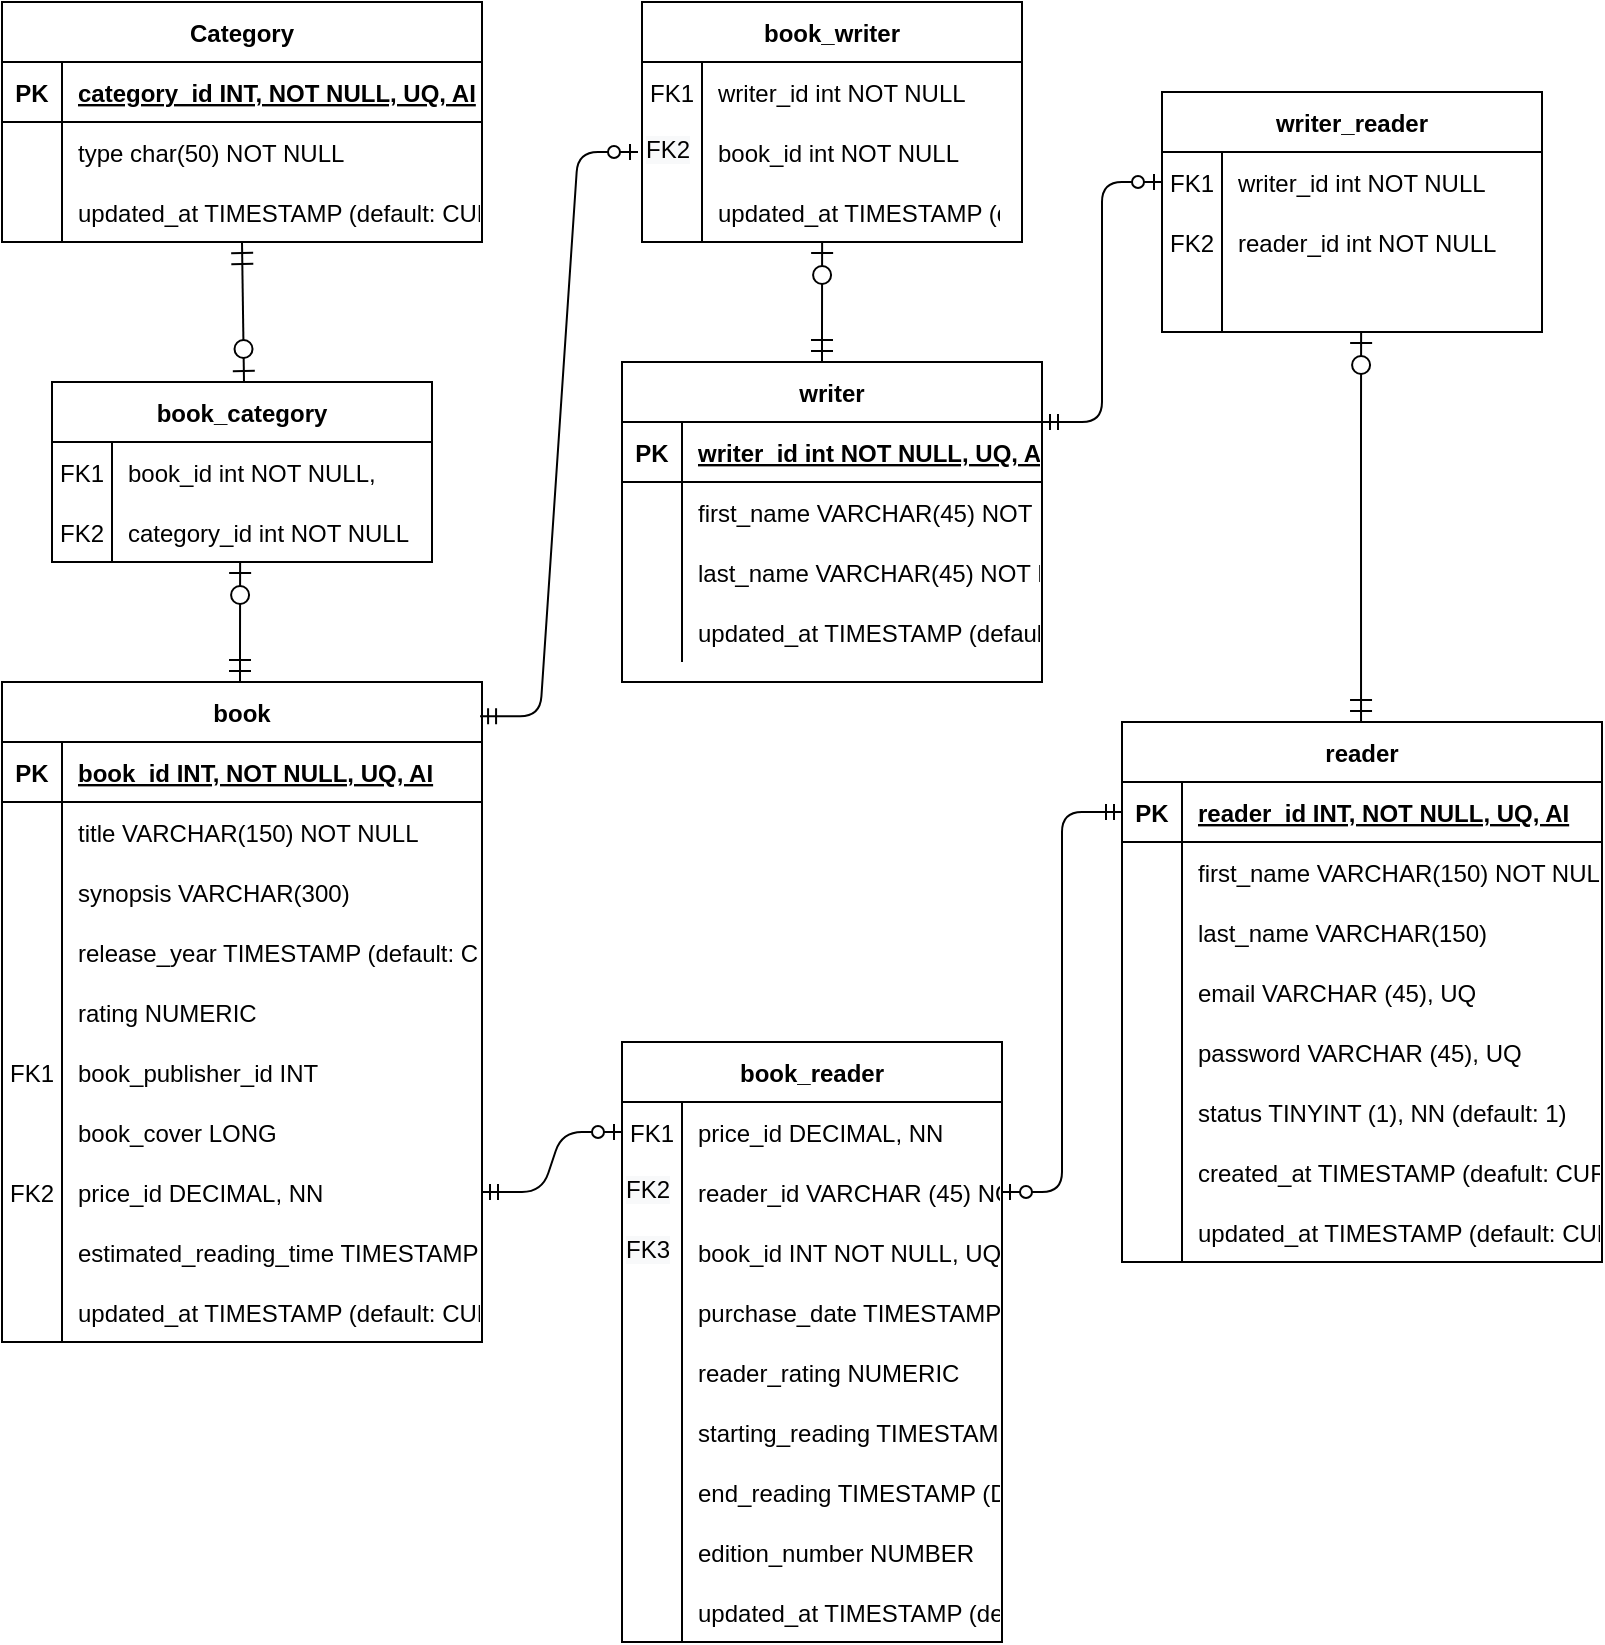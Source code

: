 <mxfile version="14.7.8" type="github">
  <diagram id="R2lEEEUBdFMjLlhIrx00" name="Page-1">
    <mxGraphModel dx="1422" dy="762" grid="1" gridSize="10" guides="1" tooltips="1" connect="1" arrows="1" fold="1" page="1" pageScale="1" pageWidth="850" pageHeight="1100" math="0" shadow="0" extFonts="Permanent Marker^https://fonts.googleapis.com/css?family=Permanent+Marker">
      <root>
        <mxCell id="0" />
        <mxCell id="1" parent="0" />
        <mxCell id="C-vyLk0tnHw3VtMMgP7b-13" value="writer" style="shape=table;startSize=30;container=1;collapsible=1;childLayout=tableLayout;fixedRows=1;rowLines=0;fontStyle=1;align=center;resizeLast=1;" parent="1" vertex="1">
          <mxGeometry x="350" y="220" width="210" height="160" as="geometry" />
        </mxCell>
        <mxCell id="C-vyLk0tnHw3VtMMgP7b-14" value="" style="shape=partialRectangle;collapsible=0;dropTarget=0;pointerEvents=0;fillColor=none;points=[[0,0.5],[1,0.5]];portConstraint=eastwest;top=0;left=0;right=0;bottom=1;" parent="C-vyLk0tnHw3VtMMgP7b-13" vertex="1">
          <mxGeometry y="30" width="210" height="30" as="geometry" />
        </mxCell>
        <mxCell id="C-vyLk0tnHw3VtMMgP7b-15" value="PK" style="shape=partialRectangle;overflow=hidden;connectable=0;fillColor=none;top=0;left=0;bottom=0;right=0;fontStyle=1;" parent="C-vyLk0tnHw3VtMMgP7b-14" vertex="1">
          <mxGeometry width="30" height="30" as="geometry" />
        </mxCell>
        <mxCell id="C-vyLk0tnHw3VtMMgP7b-16" value="writer_id int NOT NULL, UQ, AI" style="shape=partialRectangle;overflow=hidden;connectable=0;fillColor=none;top=0;left=0;bottom=0;right=0;align=left;spacingLeft=6;fontStyle=5;" parent="C-vyLk0tnHw3VtMMgP7b-14" vertex="1">
          <mxGeometry x="30" width="180" height="30" as="geometry" />
        </mxCell>
        <mxCell id="C-vyLk0tnHw3VtMMgP7b-17" value="" style="shape=partialRectangle;collapsible=0;dropTarget=0;pointerEvents=0;fillColor=none;points=[[0,0.5],[1,0.5]];portConstraint=eastwest;top=0;left=0;right=0;bottom=0;" parent="C-vyLk0tnHw3VtMMgP7b-13" vertex="1">
          <mxGeometry y="60" width="210" height="30" as="geometry" />
        </mxCell>
        <mxCell id="C-vyLk0tnHw3VtMMgP7b-18" value="" style="shape=partialRectangle;overflow=hidden;connectable=0;fillColor=none;top=0;left=0;bottom=0;right=0;" parent="C-vyLk0tnHw3VtMMgP7b-17" vertex="1">
          <mxGeometry width="30" height="30" as="geometry" />
        </mxCell>
        <mxCell id="C-vyLk0tnHw3VtMMgP7b-19" value="first_name VARCHAR(45) NOT NULL" style="shape=partialRectangle;overflow=hidden;connectable=0;fillColor=none;top=0;left=0;bottom=0;right=0;align=left;spacingLeft=6;" parent="C-vyLk0tnHw3VtMMgP7b-17" vertex="1">
          <mxGeometry x="30" width="180" height="30" as="geometry" />
        </mxCell>
        <mxCell id="C-vyLk0tnHw3VtMMgP7b-20" value="" style="shape=partialRectangle;collapsible=0;dropTarget=0;pointerEvents=0;fillColor=none;points=[[0,0.5],[1,0.5]];portConstraint=eastwest;top=0;left=0;right=0;bottom=0;" parent="C-vyLk0tnHw3VtMMgP7b-13" vertex="1">
          <mxGeometry y="90" width="210" height="30" as="geometry" />
        </mxCell>
        <mxCell id="C-vyLk0tnHw3VtMMgP7b-21" value="" style="shape=partialRectangle;overflow=hidden;connectable=0;fillColor=none;top=0;left=0;bottom=0;right=0;" parent="C-vyLk0tnHw3VtMMgP7b-20" vertex="1">
          <mxGeometry width="30" height="30" as="geometry" />
        </mxCell>
        <mxCell id="C-vyLk0tnHw3VtMMgP7b-22" value="last_name VARCHAR(45) NOT NULL" style="shape=partialRectangle;overflow=hidden;connectable=0;fillColor=none;top=0;left=0;bottom=0;right=0;align=left;spacingLeft=6;" parent="C-vyLk0tnHw3VtMMgP7b-20" vertex="1">
          <mxGeometry x="30" width="180" height="30" as="geometry" />
        </mxCell>
        <mxCell id="C0fRwAjCjaMEzh7malcR-90" value="" style="shape=partialRectangle;collapsible=0;dropTarget=0;pointerEvents=0;fillColor=none;points=[[0,0.5],[1,0.5]];portConstraint=eastwest;top=0;left=0;right=0;bottom=0;" vertex="1" parent="C-vyLk0tnHw3VtMMgP7b-13">
          <mxGeometry y="120" width="210" height="30" as="geometry" />
        </mxCell>
        <mxCell id="C0fRwAjCjaMEzh7malcR-91" value="" style="shape=partialRectangle;overflow=hidden;connectable=0;fillColor=none;top=0;left=0;bottom=0;right=0;" vertex="1" parent="C0fRwAjCjaMEzh7malcR-90">
          <mxGeometry width="30" height="30" as="geometry" />
        </mxCell>
        <mxCell id="C0fRwAjCjaMEzh7malcR-92" value="updated_at TIMESTAMP (default: CURRENT_TIMESTAMP ON UPDATE CURRENT_TIMESTAMP)" style="shape=partialRectangle;overflow=hidden;connectable=0;fillColor=none;top=0;left=0;bottom=0;right=0;align=left;spacingLeft=6;" vertex="1" parent="C0fRwAjCjaMEzh7malcR-90">
          <mxGeometry x="30" width="180" height="30" as="geometry" />
        </mxCell>
        <mxCell id="C-vyLk0tnHw3VtMMgP7b-23" value="Category" style="shape=table;startSize=30;container=1;collapsible=1;childLayout=tableLayout;fixedRows=1;rowLines=0;fontStyle=1;align=center;resizeLast=1;" parent="1" vertex="1">
          <mxGeometry x="40" y="40" width="240" height="120" as="geometry" />
        </mxCell>
        <mxCell id="C-vyLk0tnHw3VtMMgP7b-24" value="" style="shape=partialRectangle;collapsible=0;dropTarget=0;pointerEvents=0;fillColor=none;points=[[0,0.5],[1,0.5]];portConstraint=eastwest;top=0;left=0;right=0;bottom=1;" parent="C-vyLk0tnHw3VtMMgP7b-23" vertex="1">
          <mxGeometry y="30" width="240" height="30" as="geometry" />
        </mxCell>
        <mxCell id="C-vyLk0tnHw3VtMMgP7b-25" value="PK" style="shape=partialRectangle;overflow=hidden;connectable=0;fillColor=none;top=0;left=0;bottom=0;right=0;fontStyle=1;" parent="C-vyLk0tnHw3VtMMgP7b-24" vertex="1">
          <mxGeometry width="30" height="30" as="geometry" />
        </mxCell>
        <mxCell id="C-vyLk0tnHw3VtMMgP7b-26" value="category_id INT, NOT NULL, UQ, AI" style="shape=partialRectangle;overflow=hidden;connectable=0;fillColor=none;top=0;left=0;bottom=0;right=0;align=left;spacingLeft=6;fontStyle=5;" parent="C-vyLk0tnHw3VtMMgP7b-24" vertex="1">
          <mxGeometry x="30" width="210" height="30" as="geometry" />
        </mxCell>
        <mxCell id="C0fRwAjCjaMEzh7malcR-1" value="" style="shape=partialRectangle;collapsible=0;dropTarget=0;pointerEvents=0;fillColor=none;points=[[0,0.5],[1,0.5]];portConstraint=eastwest;top=0;left=0;right=0;bottom=0;" vertex="1" parent="C-vyLk0tnHw3VtMMgP7b-23">
          <mxGeometry y="60" width="240" height="30" as="geometry" />
        </mxCell>
        <mxCell id="C0fRwAjCjaMEzh7malcR-2" value="" style="shape=partialRectangle;overflow=hidden;connectable=0;fillColor=none;top=0;left=0;bottom=0;right=0;" vertex="1" parent="C0fRwAjCjaMEzh7malcR-1">
          <mxGeometry width="30" height="30" as="geometry" />
        </mxCell>
        <mxCell id="C0fRwAjCjaMEzh7malcR-3" value="type char(50) NOT NULL" style="shape=partialRectangle;overflow=hidden;connectable=0;fillColor=none;top=0;left=0;bottom=0;right=0;align=left;spacingLeft=6;" vertex="1" parent="C0fRwAjCjaMEzh7malcR-1">
          <mxGeometry x="30" width="210" height="30" as="geometry" />
        </mxCell>
        <mxCell id="C-vyLk0tnHw3VtMMgP7b-27" value="" style="shape=partialRectangle;collapsible=0;dropTarget=0;pointerEvents=0;fillColor=none;points=[[0,0.5],[1,0.5]];portConstraint=eastwest;top=0;left=0;right=0;bottom=0;" parent="C-vyLk0tnHw3VtMMgP7b-23" vertex="1">
          <mxGeometry y="90" width="240" height="30" as="geometry" />
        </mxCell>
        <mxCell id="C-vyLk0tnHw3VtMMgP7b-28" value="" style="shape=partialRectangle;overflow=hidden;connectable=0;fillColor=none;top=0;left=0;bottom=0;right=0;" parent="C-vyLk0tnHw3VtMMgP7b-27" vertex="1">
          <mxGeometry width="30" height="30" as="geometry" />
        </mxCell>
        <mxCell id="C-vyLk0tnHw3VtMMgP7b-29" value="updated_at TIMESTAMP (default: CURRENT_TIMESTAMP ON UPDATE CURRENT_TIMESTAMP)" style="shape=partialRectangle;overflow=hidden;connectable=0;fillColor=none;top=0;left=0;bottom=0;right=0;align=left;spacingLeft=6;" parent="C-vyLk0tnHw3VtMMgP7b-27" vertex="1">
          <mxGeometry x="30" width="210" height="30" as="geometry" />
        </mxCell>
        <mxCell id="C0fRwAjCjaMEzh7malcR-4" value="" style="endArrow=ERzeroToOne;startArrow=ERmandOne;endFill=1;startFill=0;exitX=0.516;exitY=1.167;exitDx=0;exitDy=0;exitPerimeter=0;endSize=9;startSize=9;strokeWidth=1;rounded=0;jumpStyle=none;jumpSize=6;targetPerimeterSpacing=1;" edge="1" parent="1">
          <mxGeometry width="100" height="100" relative="1" as="geometry">
            <mxPoint x="160" y="160" as="sourcePoint" />
            <mxPoint x="161" y="230" as="targetPoint" />
          </mxGeometry>
        </mxCell>
        <mxCell id="C0fRwAjCjaMEzh7malcR-5" value="book_category" style="shape=table;startSize=30;container=1;collapsible=1;childLayout=tableLayout;fixedRows=1;rowLines=0;fontStyle=1;align=center;resizeLast=1;" vertex="1" parent="1">
          <mxGeometry x="65" y="230" width="190" height="90" as="geometry" />
        </mxCell>
        <mxCell id="C0fRwAjCjaMEzh7malcR-9" value="" style="shape=partialRectangle;collapsible=0;dropTarget=0;pointerEvents=0;fillColor=none;points=[[0,0.5],[1,0.5]];portConstraint=eastwest;top=0;left=0;right=0;bottom=0;" vertex="1" parent="C0fRwAjCjaMEzh7malcR-5">
          <mxGeometry y="30" width="190" height="30" as="geometry" />
        </mxCell>
        <mxCell id="C0fRwAjCjaMEzh7malcR-10" value="FK1" style="shape=partialRectangle;overflow=hidden;connectable=0;fillColor=none;top=0;left=0;bottom=0;right=0;" vertex="1" parent="C0fRwAjCjaMEzh7malcR-9">
          <mxGeometry width="30" height="30" as="geometry" />
        </mxCell>
        <mxCell id="C0fRwAjCjaMEzh7malcR-11" value="book_id int NOT NULL," style="shape=partialRectangle;overflow=hidden;connectable=0;fillColor=none;top=0;left=0;bottom=0;right=0;align=left;spacingLeft=6;" vertex="1" parent="C0fRwAjCjaMEzh7malcR-9">
          <mxGeometry x="30" width="160" height="30" as="geometry" />
        </mxCell>
        <mxCell id="C0fRwAjCjaMEzh7malcR-12" value="" style="shape=partialRectangle;collapsible=0;dropTarget=0;pointerEvents=0;fillColor=none;points=[[0,0.5],[1,0.5]];portConstraint=eastwest;top=0;left=0;right=0;bottom=0;" vertex="1" parent="C0fRwAjCjaMEzh7malcR-5">
          <mxGeometry y="60" width="190" height="30" as="geometry" />
        </mxCell>
        <mxCell id="C0fRwAjCjaMEzh7malcR-13" value="&#xa;&#xa;&lt;span style=&quot;color: rgb(0, 0, 0); font-family: helvetica; font-size: 12px; font-style: normal; font-weight: 400; letter-spacing: normal; text-align: left; text-indent: 0px; text-transform: none; word-spacing: 0px; background-color: rgb(248, 249, 250); display: inline; float: none;&quot;&gt;category_id int NOT NULL&lt;/span&gt;&#xa;&#xa;" style="shape=partialRectangle;overflow=hidden;connectable=0;fillColor=none;top=0;left=0;bottom=0;right=0;" vertex="1" parent="C0fRwAjCjaMEzh7malcR-12">
          <mxGeometry width="30" height="30" as="geometry" />
        </mxCell>
        <mxCell id="C0fRwAjCjaMEzh7malcR-14" value="category_id int NOT NULL" style="shape=partialRectangle;overflow=hidden;connectable=0;fillColor=none;top=0;left=0;bottom=0;right=0;align=left;spacingLeft=6;" vertex="1" parent="C0fRwAjCjaMEzh7malcR-12">
          <mxGeometry x="30" width="160" height="30" as="geometry" />
        </mxCell>
        <mxCell id="C0fRwAjCjaMEzh7malcR-21" value="FK2" style="shape=partialRectangle;overflow=hidden;connectable=0;fillColor=none;top=0;left=0;bottom=0;right=0;" vertex="1" parent="1">
          <mxGeometry x="65" y="290" width="30" height="30" as="geometry" />
        </mxCell>
        <mxCell id="C0fRwAjCjaMEzh7malcR-22" value="" style="endArrow=ERzeroToOne;startArrow=ERmandOne;endFill=1;startFill=0;endSize=9;startSize=9;strokeWidth=1;rounded=0;jumpStyle=none;jumpSize=6;targetPerimeterSpacing=1;entryX=0.474;entryY=1.067;entryDx=0;entryDy=0;entryPerimeter=0;" edge="1" parent="1">
          <mxGeometry width="100" height="100" relative="1" as="geometry">
            <mxPoint x="159" y="380" as="sourcePoint" />
            <mxPoint x="159.06" y="320.01" as="targetPoint" />
            <Array as="points">
              <mxPoint x="159" y="368" />
            </Array>
          </mxGeometry>
        </mxCell>
        <mxCell id="C0fRwAjCjaMEzh7malcR-30" value="book" style="shape=table;startSize=30;container=1;collapsible=1;childLayout=tableLayout;fixedRows=1;rowLines=0;fontStyle=1;align=center;resizeLast=1;" vertex="1" parent="1">
          <mxGeometry x="40" y="380" width="240" height="330" as="geometry" />
        </mxCell>
        <mxCell id="C0fRwAjCjaMEzh7malcR-31" value="" style="shape=partialRectangle;collapsible=0;dropTarget=0;pointerEvents=0;fillColor=none;points=[[0,0.5],[1,0.5]];portConstraint=eastwest;top=0;left=0;right=0;bottom=1;" vertex="1" parent="C0fRwAjCjaMEzh7malcR-30">
          <mxGeometry y="30" width="240" height="30" as="geometry" />
        </mxCell>
        <mxCell id="C0fRwAjCjaMEzh7malcR-32" value="PK" style="shape=partialRectangle;overflow=hidden;connectable=0;fillColor=none;top=0;left=0;bottom=0;right=0;fontStyle=1;" vertex="1" parent="C0fRwAjCjaMEzh7malcR-31">
          <mxGeometry width="30" height="30" as="geometry" />
        </mxCell>
        <mxCell id="C0fRwAjCjaMEzh7malcR-33" value="book_id INT, NOT NULL, UQ, AI" style="shape=partialRectangle;overflow=hidden;connectable=0;fillColor=none;top=0;left=0;bottom=0;right=0;align=left;spacingLeft=6;fontStyle=5;" vertex="1" parent="C0fRwAjCjaMEzh7malcR-31">
          <mxGeometry x="30" width="210" height="30" as="geometry" />
        </mxCell>
        <mxCell id="C0fRwAjCjaMEzh7malcR-41" value="" style="shape=partialRectangle;collapsible=0;dropTarget=0;pointerEvents=0;fillColor=none;points=[[0,0.5],[1,0.5]];portConstraint=eastwest;top=0;left=0;right=0;bottom=0;" vertex="1" parent="C0fRwAjCjaMEzh7malcR-30">
          <mxGeometry y="60" width="240" height="30" as="geometry" />
        </mxCell>
        <mxCell id="C0fRwAjCjaMEzh7malcR-42" value="" style="shape=partialRectangle;overflow=hidden;connectable=0;fillColor=none;top=0;left=0;bottom=0;right=0;" vertex="1" parent="C0fRwAjCjaMEzh7malcR-41">
          <mxGeometry width="30" height="30" as="geometry" />
        </mxCell>
        <mxCell id="C0fRwAjCjaMEzh7malcR-43" value="title VARCHAR(150) NOT NULL" style="shape=partialRectangle;overflow=hidden;connectable=0;fillColor=none;top=0;left=0;bottom=0;right=0;align=left;spacingLeft=6;" vertex="1" parent="C0fRwAjCjaMEzh7malcR-41">
          <mxGeometry x="30" width="210" height="30" as="geometry" />
        </mxCell>
        <mxCell id="C0fRwAjCjaMEzh7malcR-44" value="" style="shape=partialRectangle;collapsible=0;dropTarget=0;pointerEvents=0;fillColor=none;points=[[0,0.5],[1,0.5]];portConstraint=eastwest;top=0;left=0;right=0;bottom=0;" vertex="1" parent="C0fRwAjCjaMEzh7malcR-30">
          <mxGeometry y="90" width="240" height="30" as="geometry" />
        </mxCell>
        <mxCell id="C0fRwAjCjaMEzh7malcR-45" value="" style="shape=partialRectangle;overflow=hidden;connectable=0;fillColor=none;top=0;left=0;bottom=0;right=0;" vertex="1" parent="C0fRwAjCjaMEzh7malcR-44">
          <mxGeometry width="30" height="30" as="geometry" />
        </mxCell>
        <mxCell id="C0fRwAjCjaMEzh7malcR-46" value="synopsis VARCHAR(300)" style="shape=partialRectangle;overflow=hidden;connectable=0;fillColor=none;top=0;left=0;bottom=0;right=0;align=left;spacingLeft=6;" vertex="1" parent="C0fRwAjCjaMEzh7malcR-44">
          <mxGeometry x="30" width="210" height="30" as="geometry" />
        </mxCell>
        <mxCell id="C0fRwAjCjaMEzh7malcR-47" value="" style="shape=partialRectangle;collapsible=0;dropTarget=0;pointerEvents=0;fillColor=none;points=[[0,0.5],[1,0.5]];portConstraint=eastwest;top=0;left=0;right=0;bottom=0;" vertex="1" parent="C0fRwAjCjaMEzh7malcR-30">
          <mxGeometry y="120" width="240" height="30" as="geometry" />
        </mxCell>
        <mxCell id="C0fRwAjCjaMEzh7malcR-48" value="" style="shape=partialRectangle;overflow=hidden;connectable=0;fillColor=none;top=0;left=0;bottom=0;right=0;" vertex="1" parent="C0fRwAjCjaMEzh7malcR-47">
          <mxGeometry width="30" height="30" as="geometry" />
        </mxCell>
        <mxCell id="C0fRwAjCjaMEzh7malcR-49" value="release_year TIMESTAMP (default: CURRENT_TIMESTAMP)" style="shape=partialRectangle;overflow=hidden;connectable=0;fillColor=none;top=0;left=0;bottom=0;right=0;align=left;spacingLeft=6;" vertex="1" parent="C0fRwAjCjaMEzh7malcR-47">
          <mxGeometry x="30" width="210" height="30" as="geometry" />
        </mxCell>
        <mxCell id="C0fRwAjCjaMEzh7malcR-50" value="" style="shape=partialRectangle;collapsible=0;dropTarget=0;pointerEvents=0;fillColor=none;points=[[0,0.5],[1,0.5]];portConstraint=eastwest;top=0;left=0;right=0;bottom=0;" vertex="1" parent="C0fRwAjCjaMEzh7malcR-30">
          <mxGeometry y="150" width="240" height="30" as="geometry" />
        </mxCell>
        <mxCell id="C0fRwAjCjaMEzh7malcR-51" value="" style="shape=partialRectangle;overflow=hidden;connectable=0;fillColor=none;top=0;left=0;bottom=0;right=0;" vertex="1" parent="C0fRwAjCjaMEzh7malcR-50">
          <mxGeometry width="30" height="30" as="geometry" />
        </mxCell>
        <mxCell id="C0fRwAjCjaMEzh7malcR-52" value="rating NUMERIC" style="shape=partialRectangle;overflow=hidden;connectable=0;fillColor=none;top=0;left=0;bottom=0;right=0;align=left;spacingLeft=6;" vertex="1" parent="C0fRwAjCjaMEzh7malcR-50">
          <mxGeometry x="30" width="210" height="30" as="geometry" />
        </mxCell>
        <mxCell id="C0fRwAjCjaMEzh7malcR-55" value="" style="shape=partialRectangle;collapsible=0;dropTarget=0;pointerEvents=0;fillColor=none;points=[[0,0.5],[1,0.5]];portConstraint=eastwest;top=0;left=0;right=0;bottom=0;" vertex="1" parent="C0fRwAjCjaMEzh7malcR-30">
          <mxGeometry y="180" width="240" height="30" as="geometry" />
        </mxCell>
        <mxCell id="C0fRwAjCjaMEzh7malcR-56" value="" style="shape=partialRectangle;overflow=hidden;connectable=0;fillColor=none;top=0;left=0;bottom=0;right=0;" vertex="1" parent="C0fRwAjCjaMEzh7malcR-55">
          <mxGeometry width="30" height="30" as="geometry" />
        </mxCell>
        <mxCell id="C0fRwAjCjaMEzh7malcR-57" value="book_publisher_id INT" style="shape=partialRectangle;overflow=hidden;connectable=0;fillColor=none;top=0;left=0;bottom=0;right=0;align=left;spacingLeft=6;" vertex="1" parent="C0fRwAjCjaMEzh7malcR-55">
          <mxGeometry x="30" width="210" height="30" as="geometry" />
        </mxCell>
        <mxCell id="C0fRwAjCjaMEzh7malcR-58" value="" style="shape=partialRectangle;collapsible=0;dropTarget=0;pointerEvents=0;fillColor=none;points=[[0,0.5],[1,0.5]];portConstraint=eastwest;top=0;left=0;right=0;bottom=0;" vertex="1" parent="C0fRwAjCjaMEzh7malcR-30">
          <mxGeometry y="210" width="240" height="30" as="geometry" />
        </mxCell>
        <mxCell id="C0fRwAjCjaMEzh7malcR-59" value="" style="shape=partialRectangle;overflow=hidden;connectable=0;fillColor=none;top=0;left=0;bottom=0;right=0;" vertex="1" parent="C0fRwAjCjaMEzh7malcR-58">
          <mxGeometry width="30" height="30" as="geometry" />
        </mxCell>
        <mxCell id="C0fRwAjCjaMEzh7malcR-60" value="book_cover LONG" style="shape=partialRectangle;overflow=hidden;connectable=0;fillColor=none;top=0;left=0;bottom=0;right=0;align=left;spacingLeft=6;" vertex="1" parent="C0fRwAjCjaMEzh7malcR-58">
          <mxGeometry x="30" width="210" height="30" as="geometry" />
        </mxCell>
        <mxCell id="C0fRwAjCjaMEzh7malcR-34" value="" style="shape=partialRectangle;collapsible=0;dropTarget=0;pointerEvents=0;fillColor=none;points=[[0,0.5],[1,0.5]];portConstraint=eastwest;top=0;left=0;right=0;bottom=0;" vertex="1" parent="C0fRwAjCjaMEzh7malcR-30">
          <mxGeometry y="240" width="240" height="30" as="geometry" />
        </mxCell>
        <mxCell id="C0fRwAjCjaMEzh7malcR-35" value="" style="shape=partialRectangle;overflow=hidden;connectable=0;fillColor=none;top=0;left=0;bottom=0;right=0;" vertex="1" parent="C0fRwAjCjaMEzh7malcR-34">
          <mxGeometry width="30" height="30" as="geometry" />
        </mxCell>
        <mxCell id="C0fRwAjCjaMEzh7malcR-36" value="price_id DECIMAL, NN" style="shape=partialRectangle;overflow=hidden;connectable=0;fillColor=none;top=0;left=0;bottom=0;right=0;align=left;spacingLeft=6;" vertex="1" parent="C0fRwAjCjaMEzh7malcR-34">
          <mxGeometry x="30" width="210" height="30" as="geometry" />
        </mxCell>
        <mxCell id="C0fRwAjCjaMEzh7malcR-62" value="" style="shape=partialRectangle;collapsible=0;dropTarget=0;pointerEvents=0;fillColor=none;points=[[0,0.5],[1,0.5]];portConstraint=eastwest;top=0;left=0;right=0;bottom=0;" vertex="1" parent="C0fRwAjCjaMEzh7malcR-30">
          <mxGeometry y="270" width="240" height="30" as="geometry" />
        </mxCell>
        <mxCell id="C0fRwAjCjaMEzh7malcR-63" value="" style="shape=partialRectangle;overflow=hidden;connectable=0;fillColor=none;top=0;left=0;bottom=0;right=0;" vertex="1" parent="C0fRwAjCjaMEzh7malcR-62">
          <mxGeometry width="30" height="30" as="geometry" />
        </mxCell>
        <mxCell id="C0fRwAjCjaMEzh7malcR-64" value="estimated_reading_time TIMESTAMP (default: CURRENT_TIMESTAMP ON UPDATE CURRENT_TIMESTAMP)" style="shape=partialRectangle;overflow=hidden;connectable=0;fillColor=none;top=0;left=0;bottom=0;right=0;align=left;spacingLeft=6;" vertex="1" parent="C0fRwAjCjaMEzh7malcR-62">
          <mxGeometry x="30" width="210" height="30" as="geometry" />
        </mxCell>
        <mxCell id="C0fRwAjCjaMEzh7malcR-37" value="" style="shape=partialRectangle;collapsible=0;dropTarget=0;pointerEvents=0;fillColor=none;points=[[0,0.5],[1,0.5]];portConstraint=eastwest;top=0;left=0;right=0;bottom=0;" vertex="1" parent="C0fRwAjCjaMEzh7malcR-30">
          <mxGeometry y="300" width="240" height="30" as="geometry" />
        </mxCell>
        <mxCell id="C0fRwAjCjaMEzh7malcR-38" value="" style="shape=partialRectangle;overflow=hidden;connectable=0;fillColor=none;top=0;left=0;bottom=0;right=0;" vertex="1" parent="C0fRwAjCjaMEzh7malcR-37">
          <mxGeometry width="30" height="30" as="geometry" />
        </mxCell>
        <mxCell id="C0fRwAjCjaMEzh7malcR-39" value="updated_at TIMESTAMP (default: CURRENT_TIMESTAMP ON UPDATE CURRENT_TIMESTAMP)" style="shape=partialRectangle;overflow=hidden;connectable=0;fillColor=none;top=0;left=0;bottom=0;right=0;align=left;spacingLeft=6;" vertex="1" parent="C0fRwAjCjaMEzh7malcR-37">
          <mxGeometry x="30" width="210" height="30" as="geometry" />
        </mxCell>
        <mxCell id="C0fRwAjCjaMEzh7malcR-54" value="FK1" style="shape=partialRectangle;overflow=hidden;connectable=0;fillColor=none;top=0;left=0;bottom=0;right=0;" vertex="1" parent="1">
          <mxGeometry x="40" y="560" width="30" height="30" as="geometry" />
        </mxCell>
        <mxCell id="C0fRwAjCjaMEzh7malcR-61" value="FK2" style="shape=partialRectangle;overflow=hidden;connectable=0;fillColor=none;top=0;left=0;bottom=0;right=0;" vertex="1" parent="1">
          <mxGeometry x="40" y="620" width="30" height="30" as="geometry" />
        </mxCell>
        <mxCell id="C0fRwAjCjaMEzh7malcR-65" value="" style="edgeStyle=entityRelationEdgeStyle;endArrow=ERzeroToOne;startArrow=ERmandOne;endFill=1;startFill=0;exitX=0.996;exitY=0.052;exitDx=0;exitDy=0;exitPerimeter=0;" edge="1" parent="1" source="C0fRwAjCjaMEzh7malcR-30">
          <mxGeometry width="100" height="100" relative="1" as="geometry">
            <mxPoint x="284" y="399" as="sourcePoint" />
            <mxPoint x="358" y="115" as="targetPoint" />
          </mxGeometry>
        </mxCell>
        <mxCell id="C0fRwAjCjaMEzh7malcR-66" value="&lt;span style=&quot;color: rgb(0 , 0 , 0) ; font-family: &amp;#34;helvetica&amp;#34; ; font-size: 12px ; font-style: normal ; font-weight: 400 ; letter-spacing: normal ; text-align: center ; text-indent: 0px ; text-transform: none ; word-spacing: 0px ; background-color: rgb(248 , 249 , 250) ; display: inline ; float: none&quot;&gt;FK2&lt;/span&gt;" style="text;whiteSpace=wrap;html=1;" vertex="1" parent="1">
          <mxGeometry x="360" y="100" width="30" height="30" as="geometry" />
        </mxCell>
        <mxCell id="C0fRwAjCjaMEzh7malcR-67" value="&lt;span style=&quot;color: rgb(0 , 0 , 0) ; font-family: &amp;#34;helvetica&amp;#34; ; font-size: 12px ; font-style: normal ; font-weight: 400 ; letter-spacing: normal ; text-align: center ; text-indent: 0px ; text-transform: none ; word-spacing: 0px ; background-color: rgb(248 , 249 , 250) ; display: inline ; float: none&quot;&gt;FK2&lt;/span&gt;" style="text;whiteSpace=wrap;html=1;" vertex="1" parent="1">
          <mxGeometry x="350" y="620" width="30" height="30" as="geometry" />
        </mxCell>
        <mxCell id="C0fRwAjCjaMEzh7malcR-68" value="&lt;span style=&quot;color: rgb(0 , 0 , 0) ; font-family: &amp;#34;helvetica&amp;#34; ; font-size: 12px ; font-style: normal ; font-weight: 400 ; letter-spacing: normal ; text-align: center ; text-indent: 0px ; text-transform: none ; word-spacing: 0px ; background-color: rgb(248 , 249 , 250) ; display: inline ; float: none&quot;&gt;FK3&lt;/span&gt;" style="text;whiteSpace=wrap;html=1;" vertex="1" parent="1">
          <mxGeometry x="350" y="650" width="30" height="30" as="geometry" />
        </mxCell>
        <mxCell id="C0fRwAjCjaMEzh7malcR-74" value="book_writer" style="shape=table;startSize=30;container=1;collapsible=1;childLayout=tableLayout;fixedRows=1;rowLines=0;fontStyle=1;align=center;resizeLast=1;" vertex="1" parent="1">
          <mxGeometry x="360" y="40" width="190" height="120" as="geometry" />
        </mxCell>
        <mxCell id="C0fRwAjCjaMEzh7malcR-75" value="" style="shape=partialRectangle;collapsible=0;dropTarget=0;pointerEvents=0;fillColor=none;points=[[0,0.5],[1,0.5]];portConstraint=eastwest;top=0;left=0;right=0;bottom=0;" vertex="1" parent="C0fRwAjCjaMEzh7malcR-74">
          <mxGeometry y="30" width="190" height="30" as="geometry" />
        </mxCell>
        <mxCell id="C0fRwAjCjaMEzh7malcR-76" value="FK1" style="shape=partialRectangle;overflow=hidden;connectable=0;fillColor=none;top=0;left=0;bottom=0;right=0;" vertex="1" parent="C0fRwAjCjaMEzh7malcR-75">
          <mxGeometry width="30" height="30" as="geometry" />
        </mxCell>
        <mxCell id="C0fRwAjCjaMEzh7malcR-77" value="writer_id int NOT NULL" style="shape=partialRectangle;overflow=hidden;connectable=0;fillColor=none;top=0;left=0;bottom=0;right=0;align=left;spacingLeft=6;" vertex="1" parent="C0fRwAjCjaMEzh7malcR-75">
          <mxGeometry x="30" width="160" height="30" as="geometry" />
        </mxCell>
        <mxCell id="C0fRwAjCjaMEzh7malcR-78" value="" style="shape=partialRectangle;collapsible=0;dropTarget=0;pointerEvents=0;fillColor=none;points=[[0,0.5],[1,0.5]];portConstraint=eastwest;top=0;left=0;right=0;bottom=0;" vertex="1" parent="C0fRwAjCjaMEzh7malcR-74">
          <mxGeometry y="60" width="190" height="30" as="geometry" />
        </mxCell>
        <mxCell id="C0fRwAjCjaMEzh7malcR-79" value="&#xa;&#xa;&lt;span style=&quot;color: rgb(0, 0, 0); font-family: helvetica; font-size: 12px; font-style: normal; font-weight: 400; letter-spacing: normal; text-align: left; text-indent: 0px; text-transform: none; word-spacing: 0px; background-color: rgb(248, 249, 250); display: inline; float: none;&quot;&gt;category_id int NOT NULL&lt;/span&gt;&#xa;&#xa;" style="shape=partialRectangle;overflow=hidden;connectable=0;fillColor=none;top=0;left=0;bottom=0;right=0;" vertex="1" parent="C0fRwAjCjaMEzh7malcR-78">
          <mxGeometry width="30" height="30" as="geometry" />
        </mxCell>
        <mxCell id="C0fRwAjCjaMEzh7malcR-80" value="book_id int NOT NULL" style="shape=partialRectangle;overflow=hidden;connectable=0;fillColor=none;top=0;left=0;bottom=0;right=0;align=left;spacingLeft=6;" vertex="1" parent="C0fRwAjCjaMEzh7malcR-78">
          <mxGeometry x="30" width="160" height="30" as="geometry" />
        </mxCell>
        <mxCell id="C0fRwAjCjaMEzh7malcR-82" value="" style="shape=partialRectangle;collapsible=0;dropTarget=0;pointerEvents=0;fillColor=none;points=[[0,0.5],[1,0.5]];portConstraint=eastwest;top=0;left=0;right=0;bottom=0;" vertex="1" parent="C0fRwAjCjaMEzh7malcR-74">
          <mxGeometry y="90" width="190" height="30" as="geometry" />
        </mxCell>
        <mxCell id="C0fRwAjCjaMEzh7malcR-83" value="&#xa;&#xa;&lt;span style=&quot;color: rgb(0, 0, 0); font-family: helvetica; font-size: 12px; font-style: normal; font-weight: 400; letter-spacing: normal; text-align: left; text-indent: 0px; text-transform: none; word-spacing: 0px; background-color: rgb(248, 249, 250); display: inline; float: none;&quot;&gt;category_id int NOT NULL&lt;/span&gt;&#xa;&#xa;" style="shape=partialRectangle;overflow=hidden;connectable=0;fillColor=none;top=0;left=0;bottom=0;right=0;" vertex="1" parent="C0fRwAjCjaMEzh7malcR-82">
          <mxGeometry width="30" height="30" as="geometry" />
        </mxCell>
        <mxCell id="C0fRwAjCjaMEzh7malcR-84" value="" style="shape=partialRectangle;overflow=hidden;connectable=0;fillColor=none;top=0;left=0;bottom=0;right=0;align=left;spacingLeft=6;" vertex="1" parent="C0fRwAjCjaMEzh7malcR-82">
          <mxGeometry x="30" width="160" height="30" as="geometry" />
        </mxCell>
        <mxCell id="C0fRwAjCjaMEzh7malcR-88" value="updated_at TIMESTAMP (default: CURRENT_TIMESTAMP ON UPDATE CURRENT_TIMESTAMP)" style="shape=partialRectangle;overflow=hidden;connectable=0;fillColor=none;top=0;left=0;bottom=0;right=0;align=left;spacingLeft=6;" vertex="1" parent="1">
          <mxGeometry x="390" y="130" width="150" height="30" as="geometry" />
        </mxCell>
        <mxCell id="C0fRwAjCjaMEzh7malcR-89" value="" style="endArrow=ERzeroToOne;startArrow=ERmandOne;endFill=1;startFill=0;endSize=9;startSize=9;strokeWidth=1;rounded=0;jumpStyle=none;jumpSize=6;targetPerimeterSpacing=1;entryX=0.474;entryY=1.067;entryDx=0;entryDy=0;entryPerimeter=0;" edge="1" parent="1">
          <mxGeometry width="100" height="100" relative="1" as="geometry">
            <mxPoint x="450" y="219.99" as="sourcePoint" />
            <mxPoint x="450.06" y="160" as="targetPoint" />
            <Array as="points">
              <mxPoint x="450" y="207.99" />
            </Array>
          </mxGeometry>
        </mxCell>
        <mxCell id="C0fRwAjCjaMEzh7malcR-124" value="" style="edgeStyle=entityRelationEdgeStyle;endArrow=ERzeroToOne;startArrow=ERmandOne;endFill=1;startFill=0;exitX=1;exitY=0.5;exitDx=0;exitDy=0;entryX=0;entryY=0.5;entryDx=0;entryDy=0;" edge="1" parent="1" source="C0fRwAjCjaMEzh7malcR-34" target="C0fRwAjCjaMEzh7malcR-126">
          <mxGeometry width="100" height="100" relative="1" as="geometry">
            <mxPoint x="280.0" y="686.08" as="sourcePoint" />
            <mxPoint x="345" y="575" as="targetPoint" />
          </mxGeometry>
        </mxCell>
        <mxCell id="C0fRwAjCjaMEzh7malcR-125" value="book_reader" style="shape=table;startSize=30;container=1;collapsible=1;childLayout=tableLayout;fixedRows=1;rowLines=0;fontStyle=1;align=center;resizeLast=1;" vertex="1" parent="1">
          <mxGeometry x="350" y="560" width="190" height="300" as="geometry">
            <mxRectangle x="350" y="560" width="100" height="30" as="alternateBounds" />
          </mxGeometry>
        </mxCell>
        <mxCell id="C0fRwAjCjaMEzh7malcR-126" value="" style="shape=partialRectangle;collapsible=0;dropTarget=0;pointerEvents=0;fillColor=none;points=[[0,0.5],[1,0.5]];portConstraint=eastwest;top=0;left=0;right=0;bottom=0;" vertex="1" parent="C0fRwAjCjaMEzh7malcR-125">
          <mxGeometry y="30" width="190" height="30" as="geometry" />
        </mxCell>
        <mxCell id="C0fRwAjCjaMEzh7malcR-127" value="FK1" style="shape=partialRectangle;overflow=hidden;connectable=0;fillColor=none;top=0;left=0;bottom=0;right=0;" vertex="1" parent="C0fRwAjCjaMEzh7malcR-126">
          <mxGeometry width="30" height="30" as="geometry" />
        </mxCell>
        <mxCell id="C0fRwAjCjaMEzh7malcR-128" value="price_id DECIMAL, NN" style="shape=partialRectangle;overflow=hidden;connectable=0;fillColor=none;top=0;left=0;bottom=0;right=0;align=left;spacingLeft=6;" vertex="1" parent="C0fRwAjCjaMEzh7malcR-126">
          <mxGeometry x="30" width="160" height="30" as="geometry" />
        </mxCell>
        <mxCell id="C0fRwAjCjaMEzh7malcR-129" value="" style="shape=partialRectangle;collapsible=0;dropTarget=0;pointerEvents=0;fillColor=none;points=[[0,0.5],[1,0.5]];portConstraint=eastwest;top=0;left=0;right=0;bottom=0;" vertex="1" parent="C0fRwAjCjaMEzh7malcR-125">
          <mxGeometry y="60" width="190" height="30" as="geometry" />
        </mxCell>
        <mxCell id="C0fRwAjCjaMEzh7malcR-130" value="&#xa;&#xa;&lt;span style=&quot;color: rgb(0, 0, 0); font-family: helvetica; font-size: 12px; font-style: normal; font-weight: 400; letter-spacing: normal; text-align: left; text-indent: 0px; text-transform: none; word-spacing: 0px; background-color: rgb(248, 249, 250); display: inline; float: none;&quot;&gt;category_id int NOT NULL&lt;/span&gt;&#xa;&#xa;" style="shape=partialRectangle;overflow=hidden;connectable=0;fillColor=none;top=0;left=0;bottom=0;right=0;" vertex="1" parent="C0fRwAjCjaMEzh7malcR-129">
          <mxGeometry width="30" height="30" as="geometry" />
        </mxCell>
        <mxCell id="C0fRwAjCjaMEzh7malcR-131" value="reader_id VARCHAR (45) NOT NULL" style="shape=partialRectangle;overflow=hidden;connectable=0;fillColor=none;top=0;left=0;bottom=0;right=0;align=left;spacingLeft=6;" vertex="1" parent="C0fRwAjCjaMEzh7malcR-129">
          <mxGeometry x="30" width="160" height="30" as="geometry" />
        </mxCell>
        <mxCell id="C0fRwAjCjaMEzh7malcR-153" value="" style="shape=partialRectangle;collapsible=0;dropTarget=0;pointerEvents=0;fillColor=none;points=[[0,0.5],[1,0.5]];portConstraint=eastwest;top=0;left=0;right=0;bottom=0;" vertex="1" parent="C0fRwAjCjaMEzh7malcR-125">
          <mxGeometry y="90" width="190" height="30" as="geometry" />
        </mxCell>
        <mxCell id="C0fRwAjCjaMEzh7malcR-154" value="&#xa;&#xa;&lt;span style=&quot;color: rgb(0, 0, 0); font-family: helvetica; font-size: 12px; font-style: normal; font-weight: 400; letter-spacing: normal; text-align: left; text-indent: 0px; text-transform: none; word-spacing: 0px; background-color: rgb(248, 249, 250); display: inline; float: none;&quot;&gt;category_id int NOT NULL&lt;/span&gt;&#xa;&#xa;" style="shape=partialRectangle;overflow=hidden;connectable=0;fillColor=none;top=0;left=0;bottom=0;right=0;" vertex="1" parent="C0fRwAjCjaMEzh7malcR-153">
          <mxGeometry width="30" height="30" as="geometry" />
        </mxCell>
        <mxCell id="C0fRwAjCjaMEzh7malcR-155" value="book_id INT NOT NULL, UQ, AI" style="shape=partialRectangle;overflow=hidden;connectable=0;fillColor=none;top=0;left=0;bottom=0;right=0;align=left;spacingLeft=6;" vertex="1" parent="C0fRwAjCjaMEzh7malcR-153">
          <mxGeometry x="30" width="160" height="30" as="geometry" />
        </mxCell>
        <mxCell id="C0fRwAjCjaMEzh7malcR-135" value="" style="shape=partialRectangle;collapsible=0;dropTarget=0;pointerEvents=0;fillColor=none;points=[[0,0.5],[1,0.5]];portConstraint=eastwest;top=0;left=0;right=0;bottom=0;" vertex="1" parent="C0fRwAjCjaMEzh7malcR-125">
          <mxGeometry y="120" width="190" height="30" as="geometry" />
        </mxCell>
        <mxCell id="C0fRwAjCjaMEzh7malcR-136" value="&#xa;&#xa;&lt;span style=&quot;color: rgb(0, 0, 0); font-family: helvetica; font-size: 12px; font-style: normal; font-weight: 400; letter-spacing: normal; text-align: left; text-indent: 0px; text-transform: none; word-spacing: 0px; background-color: rgb(248, 249, 250); display: inline; float: none;&quot;&gt;category_id int NOT NULL&lt;/span&gt;&#xa;&#xa;" style="shape=partialRectangle;overflow=hidden;connectable=0;fillColor=none;top=0;left=0;bottom=0;right=0;" vertex="1" parent="C0fRwAjCjaMEzh7malcR-135">
          <mxGeometry width="30" height="30" as="geometry" />
        </mxCell>
        <mxCell id="C0fRwAjCjaMEzh7malcR-137" value="purchase_date TIMESTAMP (default: NULL)" style="shape=partialRectangle;overflow=hidden;connectable=0;fillColor=none;top=0;left=0;bottom=0;right=0;align=left;spacingLeft=6;" vertex="1" parent="C0fRwAjCjaMEzh7malcR-135">
          <mxGeometry x="30" width="160" height="30" as="geometry" />
        </mxCell>
        <mxCell id="C0fRwAjCjaMEzh7malcR-138" value="" style="shape=partialRectangle;collapsible=0;dropTarget=0;pointerEvents=0;fillColor=none;points=[[0,0.5],[1,0.5]];portConstraint=eastwest;top=0;left=0;right=0;bottom=0;" vertex="1" parent="C0fRwAjCjaMEzh7malcR-125">
          <mxGeometry y="150" width="190" height="30" as="geometry" />
        </mxCell>
        <mxCell id="C0fRwAjCjaMEzh7malcR-139" value="&#xa;&#xa;&lt;span style=&quot;color: rgb(0, 0, 0); font-family: helvetica; font-size: 12px; font-style: normal; font-weight: 400; letter-spacing: normal; text-align: left; text-indent: 0px; text-transform: none; word-spacing: 0px; background-color: rgb(248, 249, 250); display: inline; float: none;&quot;&gt;category_id int NOT NULL&lt;/span&gt;&#xa;&#xa;" style="shape=partialRectangle;overflow=hidden;connectable=0;fillColor=none;top=0;left=0;bottom=0;right=0;" vertex="1" parent="C0fRwAjCjaMEzh7malcR-138">
          <mxGeometry width="30" height="30" as="geometry" />
        </mxCell>
        <mxCell id="C0fRwAjCjaMEzh7malcR-140" value="reader_rating NUMERIC" style="shape=partialRectangle;overflow=hidden;connectable=0;fillColor=none;top=0;left=0;bottom=0;right=0;align=left;spacingLeft=6;" vertex="1" parent="C0fRwAjCjaMEzh7malcR-138">
          <mxGeometry x="30" width="160" height="30" as="geometry" />
        </mxCell>
        <mxCell id="C0fRwAjCjaMEzh7malcR-144" value="" style="shape=partialRectangle;collapsible=0;dropTarget=0;pointerEvents=0;fillColor=none;points=[[0,0.5],[1,0.5]];portConstraint=eastwest;top=0;left=0;right=0;bottom=0;" vertex="1" parent="C0fRwAjCjaMEzh7malcR-125">
          <mxGeometry y="180" width="190" height="30" as="geometry" />
        </mxCell>
        <mxCell id="C0fRwAjCjaMEzh7malcR-145" value="&#xa;&#xa;&lt;span style=&quot;color: rgb(0, 0, 0); font-family: helvetica; font-size: 12px; font-style: normal; font-weight: 400; letter-spacing: normal; text-align: left; text-indent: 0px; text-transform: none; word-spacing: 0px; background-color: rgb(248, 249, 250); display: inline; float: none;&quot;&gt;category_id int NOT NULL&lt;/span&gt;&#xa;&#xa;" style="shape=partialRectangle;overflow=hidden;connectable=0;fillColor=none;top=0;left=0;bottom=0;right=0;" vertex="1" parent="C0fRwAjCjaMEzh7malcR-144">
          <mxGeometry width="30" height="30" as="geometry" />
        </mxCell>
        <mxCell id="C0fRwAjCjaMEzh7malcR-146" value="starting_reading TIMESTAMP (default: CURRENTTIMESTAMP)" style="shape=partialRectangle;overflow=hidden;connectable=0;fillColor=none;top=0;left=0;bottom=0;right=0;align=left;spacingLeft=6;" vertex="1" parent="C0fRwAjCjaMEzh7malcR-144">
          <mxGeometry x="30" width="160" height="30" as="geometry" />
        </mxCell>
        <mxCell id="C0fRwAjCjaMEzh7malcR-141" value="" style="shape=partialRectangle;collapsible=0;dropTarget=0;pointerEvents=0;fillColor=none;points=[[0,0.5],[1,0.5]];portConstraint=eastwest;top=0;left=0;right=0;bottom=0;" vertex="1" parent="C0fRwAjCjaMEzh7malcR-125">
          <mxGeometry y="210" width="190" height="30" as="geometry" />
        </mxCell>
        <mxCell id="C0fRwAjCjaMEzh7malcR-142" value="&#xa;&#xa;&lt;span style=&quot;color: rgb(0, 0, 0); font-family: helvetica; font-size: 12px; font-style: normal; font-weight: 400; letter-spacing: normal; text-align: left; text-indent: 0px; text-transform: none; word-spacing: 0px; background-color: rgb(248, 249, 250); display: inline; float: none;&quot;&gt;category_id int NOT NULL&lt;/span&gt;&#xa;&#xa;" style="shape=partialRectangle;overflow=hidden;connectable=0;fillColor=none;top=0;left=0;bottom=0;right=0;" vertex="1" parent="C0fRwAjCjaMEzh7malcR-141">
          <mxGeometry width="30" height="30" as="geometry" />
        </mxCell>
        <mxCell id="C0fRwAjCjaMEzh7malcR-143" value="end_reading TIMESTAMP (Default: CURRENTE TIMESTAMP)" style="shape=partialRectangle;overflow=hidden;connectable=0;fillColor=none;top=0;left=0;bottom=0;right=0;align=left;spacingLeft=6;" vertex="1" parent="C0fRwAjCjaMEzh7malcR-141">
          <mxGeometry x="30" width="160" height="30" as="geometry" />
        </mxCell>
        <mxCell id="C0fRwAjCjaMEzh7malcR-147" value="" style="shape=partialRectangle;collapsible=0;dropTarget=0;pointerEvents=0;fillColor=none;points=[[0,0.5],[1,0.5]];portConstraint=eastwest;top=0;left=0;right=0;bottom=0;" vertex="1" parent="C0fRwAjCjaMEzh7malcR-125">
          <mxGeometry y="240" width="190" height="30" as="geometry" />
        </mxCell>
        <mxCell id="C0fRwAjCjaMEzh7malcR-148" value="&#xa;&#xa;&lt;span style=&quot;color: rgb(0, 0, 0); font-family: helvetica; font-size: 12px; font-style: normal; font-weight: 400; letter-spacing: normal; text-align: left; text-indent: 0px; text-transform: none; word-spacing: 0px; background-color: rgb(248, 249, 250); display: inline; float: none;&quot;&gt;category_id int NOT NULL&lt;/span&gt;&#xa;&#xa;" style="shape=partialRectangle;overflow=hidden;connectable=0;fillColor=none;top=0;left=0;bottom=0;right=0;" vertex="1" parent="C0fRwAjCjaMEzh7malcR-147">
          <mxGeometry width="30" height="30" as="geometry" />
        </mxCell>
        <mxCell id="C0fRwAjCjaMEzh7malcR-149" value="edition_number NUMBER" style="shape=partialRectangle;overflow=hidden;connectable=0;fillColor=none;top=0;left=0;bottom=0;right=0;align=left;spacingLeft=6;" vertex="1" parent="C0fRwAjCjaMEzh7malcR-147">
          <mxGeometry x="30" width="160" height="30" as="geometry" />
        </mxCell>
        <mxCell id="C0fRwAjCjaMEzh7malcR-132" value="" style="shape=partialRectangle;collapsible=0;dropTarget=0;pointerEvents=0;fillColor=none;points=[[0,0.5],[1,0.5]];portConstraint=eastwest;top=0;left=0;right=0;bottom=0;" vertex="1" parent="C0fRwAjCjaMEzh7malcR-125">
          <mxGeometry y="270" width="190" height="30" as="geometry" />
        </mxCell>
        <mxCell id="C0fRwAjCjaMEzh7malcR-133" value="&#xa;&#xa;&lt;span style=&quot;color: rgb(0, 0, 0); font-family: helvetica; font-size: 12px; font-style: normal; font-weight: 400; letter-spacing: normal; text-align: left; text-indent: 0px; text-transform: none; word-spacing: 0px; background-color: rgb(248, 249, 250); display: inline; float: none;&quot;&gt;category_id int NOT NULL&lt;/span&gt;&#xa;&#xa;" style="shape=partialRectangle;overflow=hidden;connectable=0;fillColor=none;top=0;left=0;bottom=0;right=0;" vertex="1" parent="C0fRwAjCjaMEzh7malcR-132">
          <mxGeometry width="30" height="30" as="geometry" />
        </mxCell>
        <mxCell id="C0fRwAjCjaMEzh7malcR-134" value="updated_at TIMESTAMP (default: CURRENT_TIMESTAMP ON UPDATE CURRENT_TIMESTAMP)" style="shape=partialRectangle;overflow=hidden;connectable=0;fillColor=none;top=0;left=0;bottom=0;right=0;align=left;spacingLeft=6;" vertex="1" parent="C0fRwAjCjaMEzh7malcR-132">
          <mxGeometry x="30" width="160" height="30" as="geometry" />
        </mxCell>
        <mxCell id="C0fRwAjCjaMEzh7malcR-156" value="writer_reader" style="shape=table;startSize=30;container=1;collapsible=1;childLayout=tableLayout;fixedRows=1;rowLines=0;fontStyle=1;align=center;resizeLast=1;" vertex="1" parent="1">
          <mxGeometry x="620" y="85" width="190" height="120" as="geometry" />
        </mxCell>
        <mxCell id="C0fRwAjCjaMEzh7malcR-157" value="" style="shape=partialRectangle;collapsible=0;dropTarget=0;pointerEvents=0;fillColor=none;points=[[0,0.5],[1,0.5]];portConstraint=eastwest;top=0;left=0;right=0;bottom=0;" vertex="1" parent="C0fRwAjCjaMEzh7malcR-156">
          <mxGeometry y="30" width="190" height="30" as="geometry" />
        </mxCell>
        <mxCell id="C0fRwAjCjaMEzh7malcR-158" value="FK1" style="shape=partialRectangle;overflow=hidden;connectable=0;fillColor=none;top=0;left=0;bottom=0;right=0;" vertex="1" parent="C0fRwAjCjaMEzh7malcR-157">
          <mxGeometry width="30" height="30" as="geometry" />
        </mxCell>
        <mxCell id="C0fRwAjCjaMEzh7malcR-159" value="writer_id int NOT NULL" style="shape=partialRectangle;overflow=hidden;connectable=0;fillColor=none;top=0;left=0;bottom=0;right=0;align=left;spacingLeft=6;" vertex="1" parent="C0fRwAjCjaMEzh7malcR-157">
          <mxGeometry x="30" width="160" height="30" as="geometry" />
        </mxCell>
        <mxCell id="C0fRwAjCjaMEzh7malcR-160" value="" style="shape=partialRectangle;collapsible=0;dropTarget=0;pointerEvents=0;fillColor=none;points=[[0,0.5],[1,0.5]];portConstraint=eastwest;top=0;left=0;right=0;bottom=0;" vertex="1" parent="C0fRwAjCjaMEzh7malcR-156">
          <mxGeometry y="60" width="190" height="30" as="geometry" />
        </mxCell>
        <mxCell id="C0fRwAjCjaMEzh7malcR-161" value="&#xa;&#xa;&lt;span style=&quot;color: rgb(0, 0, 0); font-family: helvetica; font-size: 12px; font-style: normal; font-weight: 400; letter-spacing: normal; text-align: left; text-indent: 0px; text-transform: none; word-spacing: 0px; background-color: rgb(248, 249, 250); display: inline; float: none;&quot;&gt;category_id int NOT NULL&lt;/span&gt;&#xa;&#xa;" style="shape=partialRectangle;overflow=hidden;connectable=0;fillColor=none;top=0;left=0;bottom=0;right=0;" vertex="1" parent="C0fRwAjCjaMEzh7malcR-160">
          <mxGeometry width="30" height="30" as="geometry" />
        </mxCell>
        <mxCell id="C0fRwAjCjaMEzh7malcR-162" value="reader_id int NOT NULL" style="shape=partialRectangle;overflow=hidden;connectable=0;fillColor=none;top=0;left=0;bottom=0;right=0;align=left;spacingLeft=6;" vertex="1" parent="C0fRwAjCjaMEzh7malcR-160">
          <mxGeometry x="30" width="160" height="30" as="geometry" />
        </mxCell>
        <mxCell id="C0fRwAjCjaMEzh7malcR-163" value="" style="shape=partialRectangle;collapsible=0;dropTarget=0;pointerEvents=0;fillColor=none;points=[[0,0.5],[1,0.5]];portConstraint=eastwest;top=0;left=0;right=0;bottom=0;" vertex="1" parent="C0fRwAjCjaMEzh7malcR-156">
          <mxGeometry y="90" width="190" height="30" as="geometry" />
        </mxCell>
        <mxCell id="C0fRwAjCjaMEzh7malcR-164" value="&#xa;&#xa;&lt;span style=&quot;color: rgb(0, 0, 0); font-family: helvetica; font-size: 12px; font-style: normal; font-weight: 400; letter-spacing: normal; text-align: left; text-indent: 0px; text-transform: none; word-spacing: 0px; background-color: rgb(248, 249, 250); display: inline; float: none;&quot;&gt;category_id int NOT NULL&lt;/span&gt;&#xa;&#xa;" style="shape=partialRectangle;overflow=hidden;connectable=0;fillColor=none;top=0;left=0;bottom=0;right=0;" vertex="1" parent="C0fRwAjCjaMEzh7malcR-163">
          <mxGeometry width="30" height="30" as="geometry" />
        </mxCell>
        <mxCell id="C0fRwAjCjaMEzh7malcR-165" value="" style="shape=partialRectangle;overflow=hidden;connectable=0;fillColor=none;top=0;left=0;bottom=0;right=0;align=left;spacingLeft=6;" vertex="1" parent="C0fRwAjCjaMEzh7malcR-163">
          <mxGeometry x="30" width="160" height="30" as="geometry" />
        </mxCell>
        <mxCell id="C0fRwAjCjaMEzh7malcR-166" value="FK2" style="shape=partialRectangle;overflow=hidden;connectable=0;fillColor=none;top=0;left=0;bottom=0;right=0;" vertex="1" parent="1">
          <mxGeometry x="620" y="145" width="30" height="30" as="geometry" />
        </mxCell>
        <mxCell id="C0fRwAjCjaMEzh7malcR-167" value="" style="edgeStyle=entityRelationEdgeStyle;endArrow=ERzeroToOne;startArrow=ERmandOne;endFill=1;startFill=0;exitX=1;exitY=0.5;exitDx=0;exitDy=0;entryX=0;entryY=0.5;entryDx=0;entryDy=0;" edge="1" parent="1" target="C0fRwAjCjaMEzh7malcR-157">
          <mxGeometry width="100" height="100" relative="1" as="geometry">
            <mxPoint x="560" y="250" as="sourcePoint" />
            <mxPoint x="630" y="220" as="targetPoint" />
          </mxGeometry>
        </mxCell>
        <mxCell id="C0fRwAjCjaMEzh7malcR-168" value="reader" style="shape=table;startSize=30;container=1;collapsible=1;childLayout=tableLayout;fixedRows=1;rowLines=0;fontStyle=1;align=center;resizeLast=1;" vertex="1" parent="1">
          <mxGeometry x="600" y="400" width="240" height="270" as="geometry" />
        </mxCell>
        <mxCell id="C0fRwAjCjaMEzh7malcR-169" value="" style="shape=partialRectangle;collapsible=0;dropTarget=0;pointerEvents=0;fillColor=none;points=[[0,0.5],[1,0.5]];portConstraint=eastwest;top=0;left=0;right=0;bottom=1;" vertex="1" parent="C0fRwAjCjaMEzh7malcR-168">
          <mxGeometry y="30" width="240" height="30" as="geometry" />
        </mxCell>
        <mxCell id="C0fRwAjCjaMEzh7malcR-170" value="PK" style="shape=partialRectangle;overflow=hidden;connectable=0;fillColor=none;top=0;left=0;bottom=0;right=0;fontStyle=1;" vertex="1" parent="C0fRwAjCjaMEzh7malcR-169">
          <mxGeometry width="30" height="30" as="geometry" />
        </mxCell>
        <mxCell id="C0fRwAjCjaMEzh7malcR-171" value="reader_id INT, NOT NULL, UQ, AI" style="shape=partialRectangle;overflow=hidden;connectable=0;fillColor=none;top=0;left=0;bottom=0;right=0;align=left;spacingLeft=6;fontStyle=5;" vertex="1" parent="C0fRwAjCjaMEzh7malcR-169">
          <mxGeometry x="30" width="210" height="30" as="geometry" />
        </mxCell>
        <mxCell id="C0fRwAjCjaMEzh7malcR-172" value="" style="shape=partialRectangle;collapsible=0;dropTarget=0;pointerEvents=0;fillColor=none;points=[[0,0.5],[1,0.5]];portConstraint=eastwest;top=0;left=0;right=0;bottom=0;" vertex="1" parent="C0fRwAjCjaMEzh7malcR-168">
          <mxGeometry y="60" width="240" height="30" as="geometry" />
        </mxCell>
        <mxCell id="C0fRwAjCjaMEzh7malcR-173" value="" style="shape=partialRectangle;overflow=hidden;connectable=0;fillColor=none;top=0;left=0;bottom=0;right=0;" vertex="1" parent="C0fRwAjCjaMEzh7malcR-172">
          <mxGeometry width="30" height="30" as="geometry" />
        </mxCell>
        <mxCell id="C0fRwAjCjaMEzh7malcR-174" value="first_name VARCHAR(150) NOT NULL" style="shape=partialRectangle;overflow=hidden;connectable=0;fillColor=none;top=0;left=0;bottom=0;right=0;align=left;spacingLeft=6;" vertex="1" parent="C0fRwAjCjaMEzh7malcR-172">
          <mxGeometry x="30" width="210" height="30" as="geometry" />
        </mxCell>
        <mxCell id="C0fRwAjCjaMEzh7malcR-175" value="" style="shape=partialRectangle;collapsible=0;dropTarget=0;pointerEvents=0;fillColor=none;points=[[0,0.5],[1,0.5]];portConstraint=eastwest;top=0;left=0;right=0;bottom=0;" vertex="1" parent="C0fRwAjCjaMEzh7malcR-168">
          <mxGeometry y="90" width="240" height="30" as="geometry" />
        </mxCell>
        <mxCell id="C0fRwAjCjaMEzh7malcR-176" value="" style="shape=partialRectangle;overflow=hidden;connectable=0;fillColor=none;top=0;left=0;bottom=0;right=0;" vertex="1" parent="C0fRwAjCjaMEzh7malcR-175">
          <mxGeometry width="30" height="30" as="geometry" />
        </mxCell>
        <mxCell id="C0fRwAjCjaMEzh7malcR-177" value="last_name VARCHAR(150)" style="shape=partialRectangle;overflow=hidden;connectable=0;fillColor=none;top=0;left=0;bottom=0;right=0;align=left;spacingLeft=6;" vertex="1" parent="C0fRwAjCjaMEzh7malcR-175">
          <mxGeometry x="30" width="210" height="30" as="geometry" />
        </mxCell>
        <mxCell id="C0fRwAjCjaMEzh7malcR-178" value="" style="shape=partialRectangle;collapsible=0;dropTarget=0;pointerEvents=0;fillColor=none;points=[[0,0.5],[1,0.5]];portConstraint=eastwest;top=0;left=0;right=0;bottom=0;" vertex="1" parent="C0fRwAjCjaMEzh7malcR-168">
          <mxGeometry y="120" width="240" height="30" as="geometry" />
        </mxCell>
        <mxCell id="C0fRwAjCjaMEzh7malcR-179" value="" style="shape=partialRectangle;overflow=hidden;connectable=0;fillColor=none;top=0;left=0;bottom=0;right=0;" vertex="1" parent="C0fRwAjCjaMEzh7malcR-178">
          <mxGeometry width="30" height="30" as="geometry" />
        </mxCell>
        <mxCell id="C0fRwAjCjaMEzh7malcR-180" value="email VARCHAR (45), UQ" style="shape=partialRectangle;overflow=hidden;connectable=0;fillColor=none;top=0;left=0;bottom=0;right=0;align=left;spacingLeft=6;" vertex="1" parent="C0fRwAjCjaMEzh7malcR-178">
          <mxGeometry x="30" width="210" height="30" as="geometry" />
        </mxCell>
        <mxCell id="C0fRwAjCjaMEzh7malcR-181" value="" style="shape=partialRectangle;collapsible=0;dropTarget=0;pointerEvents=0;fillColor=none;points=[[0,0.5],[1,0.5]];portConstraint=eastwest;top=0;left=0;right=0;bottom=0;" vertex="1" parent="C0fRwAjCjaMEzh7malcR-168">
          <mxGeometry y="150" width="240" height="30" as="geometry" />
        </mxCell>
        <mxCell id="C0fRwAjCjaMEzh7malcR-182" value="" style="shape=partialRectangle;overflow=hidden;connectable=0;fillColor=none;top=0;left=0;bottom=0;right=0;" vertex="1" parent="C0fRwAjCjaMEzh7malcR-181">
          <mxGeometry width="30" height="30" as="geometry" />
        </mxCell>
        <mxCell id="C0fRwAjCjaMEzh7malcR-183" value="password VARCHAR (45), UQ" style="shape=partialRectangle;overflow=hidden;connectable=0;fillColor=none;top=0;left=0;bottom=0;right=0;align=left;spacingLeft=6;" vertex="1" parent="C0fRwAjCjaMEzh7malcR-181">
          <mxGeometry x="30" width="210" height="30" as="geometry" />
        </mxCell>
        <mxCell id="C0fRwAjCjaMEzh7malcR-184" value="" style="shape=partialRectangle;collapsible=0;dropTarget=0;pointerEvents=0;fillColor=none;points=[[0,0.5],[1,0.5]];portConstraint=eastwest;top=0;left=0;right=0;bottom=0;" vertex="1" parent="C0fRwAjCjaMEzh7malcR-168">
          <mxGeometry y="180" width="240" height="30" as="geometry" />
        </mxCell>
        <mxCell id="C0fRwAjCjaMEzh7malcR-185" value="" style="shape=partialRectangle;overflow=hidden;connectable=0;fillColor=none;top=0;left=0;bottom=0;right=0;" vertex="1" parent="C0fRwAjCjaMEzh7malcR-184">
          <mxGeometry width="30" height="30" as="geometry" />
        </mxCell>
        <mxCell id="C0fRwAjCjaMEzh7malcR-186" value="status TINYINT (1), NN (default: 1)" style="shape=partialRectangle;overflow=hidden;connectable=0;fillColor=none;top=0;left=0;bottom=0;right=0;align=left;spacingLeft=6;" vertex="1" parent="C0fRwAjCjaMEzh7malcR-184">
          <mxGeometry x="30" width="210" height="30" as="geometry" />
        </mxCell>
        <mxCell id="C0fRwAjCjaMEzh7malcR-187" value="" style="shape=partialRectangle;collapsible=0;dropTarget=0;pointerEvents=0;fillColor=none;points=[[0,0.5],[1,0.5]];portConstraint=eastwest;top=0;left=0;right=0;bottom=0;" vertex="1" parent="C0fRwAjCjaMEzh7malcR-168">
          <mxGeometry y="210" width="240" height="30" as="geometry" />
        </mxCell>
        <mxCell id="C0fRwAjCjaMEzh7malcR-188" value="" style="shape=partialRectangle;overflow=hidden;connectable=0;fillColor=none;top=0;left=0;bottom=0;right=0;" vertex="1" parent="C0fRwAjCjaMEzh7malcR-187">
          <mxGeometry width="30" height="30" as="geometry" />
        </mxCell>
        <mxCell id="C0fRwAjCjaMEzh7malcR-189" value="created_at TIMESTAMP (deafult: CURRENT_TIMESTAMP)" style="shape=partialRectangle;overflow=hidden;connectable=0;fillColor=none;top=0;left=0;bottom=0;right=0;align=left;spacingLeft=6;" vertex="1" parent="C0fRwAjCjaMEzh7malcR-187">
          <mxGeometry x="30" width="210" height="30" as="geometry" />
        </mxCell>
        <mxCell id="C0fRwAjCjaMEzh7malcR-196" value="" style="shape=partialRectangle;collapsible=0;dropTarget=0;pointerEvents=0;fillColor=none;points=[[0,0.5],[1,0.5]];portConstraint=eastwest;top=0;left=0;right=0;bottom=0;" vertex="1" parent="C0fRwAjCjaMEzh7malcR-168">
          <mxGeometry y="240" width="240" height="30" as="geometry" />
        </mxCell>
        <mxCell id="C0fRwAjCjaMEzh7malcR-197" value="" style="shape=partialRectangle;overflow=hidden;connectable=0;fillColor=none;top=0;left=0;bottom=0;right=0;" vertex="1" parent="C0fRwAjCjaMEzh7malcR-196">
          <mxGeometry width="30" height="30" as="geometry" />
        </mxCell>
        <mxCell id="C0fRwAjCjaMEzh7malcR-198" value="updated_at TIMESTAMP (default: CURRENT_TIMESTAMP ON UPDATE CURRENT_TIMESTAMP)" style="shape=partialRectangle;overflow=hidden;connectable=0;fillColor=none;top=0;left=0;bottom=0;right=0;align=left;spacingLeft=6;" vertex="1" parent="C0fRwAjCjaMEzh7malcR-196">
          <mxGeometry x="30" width="210" height="30" as="geometry" />
        </mxCell>
        <mxCell id="C0fRwAjCjaMEzh7malcR-199" value="" style="endArrow=ERzeroToOne;startArrow=ERmandOne;endFill=1;startFill=0;endSize=9;startSize=9;strokeWidth=1;rounded=0;jumpStyle=none;jumpSize=6;targetPerimeterSpacing=1;entryX=0.474;entryY=1.067;entryDx=0;entryDy=0;entryPerimeter=0;exitX=0.498;exitY=0;exitDx=0;exitDy=0;exitPerimeter=0;" edge="1" parent="1" source="C0fRwAjCjaMEzh7malcR-168">
          <mxGeometry width="100" height="100" relative="1" as="geometry">
            <mxPoint x="719.5" y="264.99" as="sourcePoint" />
            <mxPoint x="719.56" y="205" as="targetPoint" />
            <Array as="points">
              <mxPoint x="719.5" y="252.99" />
            </Array>
          </mxGeometry>
        </mxCell>
        <mxCell id="C0fRwAjCjaMEzh7malcR-200" value="" style="edgeStyle=entityRelationEdgeStyle;endArrow=ERmandOne;startArrow=ERzeroToOne;endFill=0;startFill=1;exitX=1;exitY=0.5;exitDx=0;exitDy=0;entryX=0;entryY=0.5;entryDx=0;entryDy=0;" edge="1" parent="1" source="C0fRwAjCjaMEzh7malcR-129" target="C0fRwAjCjaMEzh7malcR-169">
          <mxGeometry width="100" height="100" relative="1" as="geometry">
            <mxPoint x="620" y="670" as="sourcePoint" />
            <mxPoint x="690" y="640" as="targetPoint" />
          </mxGeometry>
        </mxCell>
      </root>
    </mxGraphModel>
  </diagram>
</mxfile>
